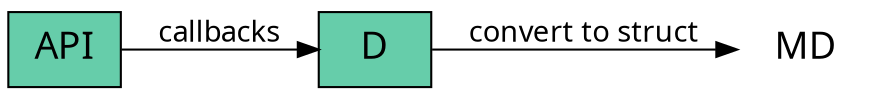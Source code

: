 digraph G2 {
   graph [rankdir = LR,
          imagepath="/home/andy/repos/dconf_talk"];
          node[fontname="Liberation", fontsize=18];
          
   API[label="API", shape = "record", fillcolor = aquamarine3, style = filled];
   D[label="D", shape = "record", fillcolor = aquamarine3 , style = filled];
   MDStream[color="white",label="MD",image="trading_inout_queue.png"];

   API -> D [ label = "callbacks", fontname = "Liberation"];
   D -> MDStream [ label = "convert to struct", fontname = "Liberation"];
}